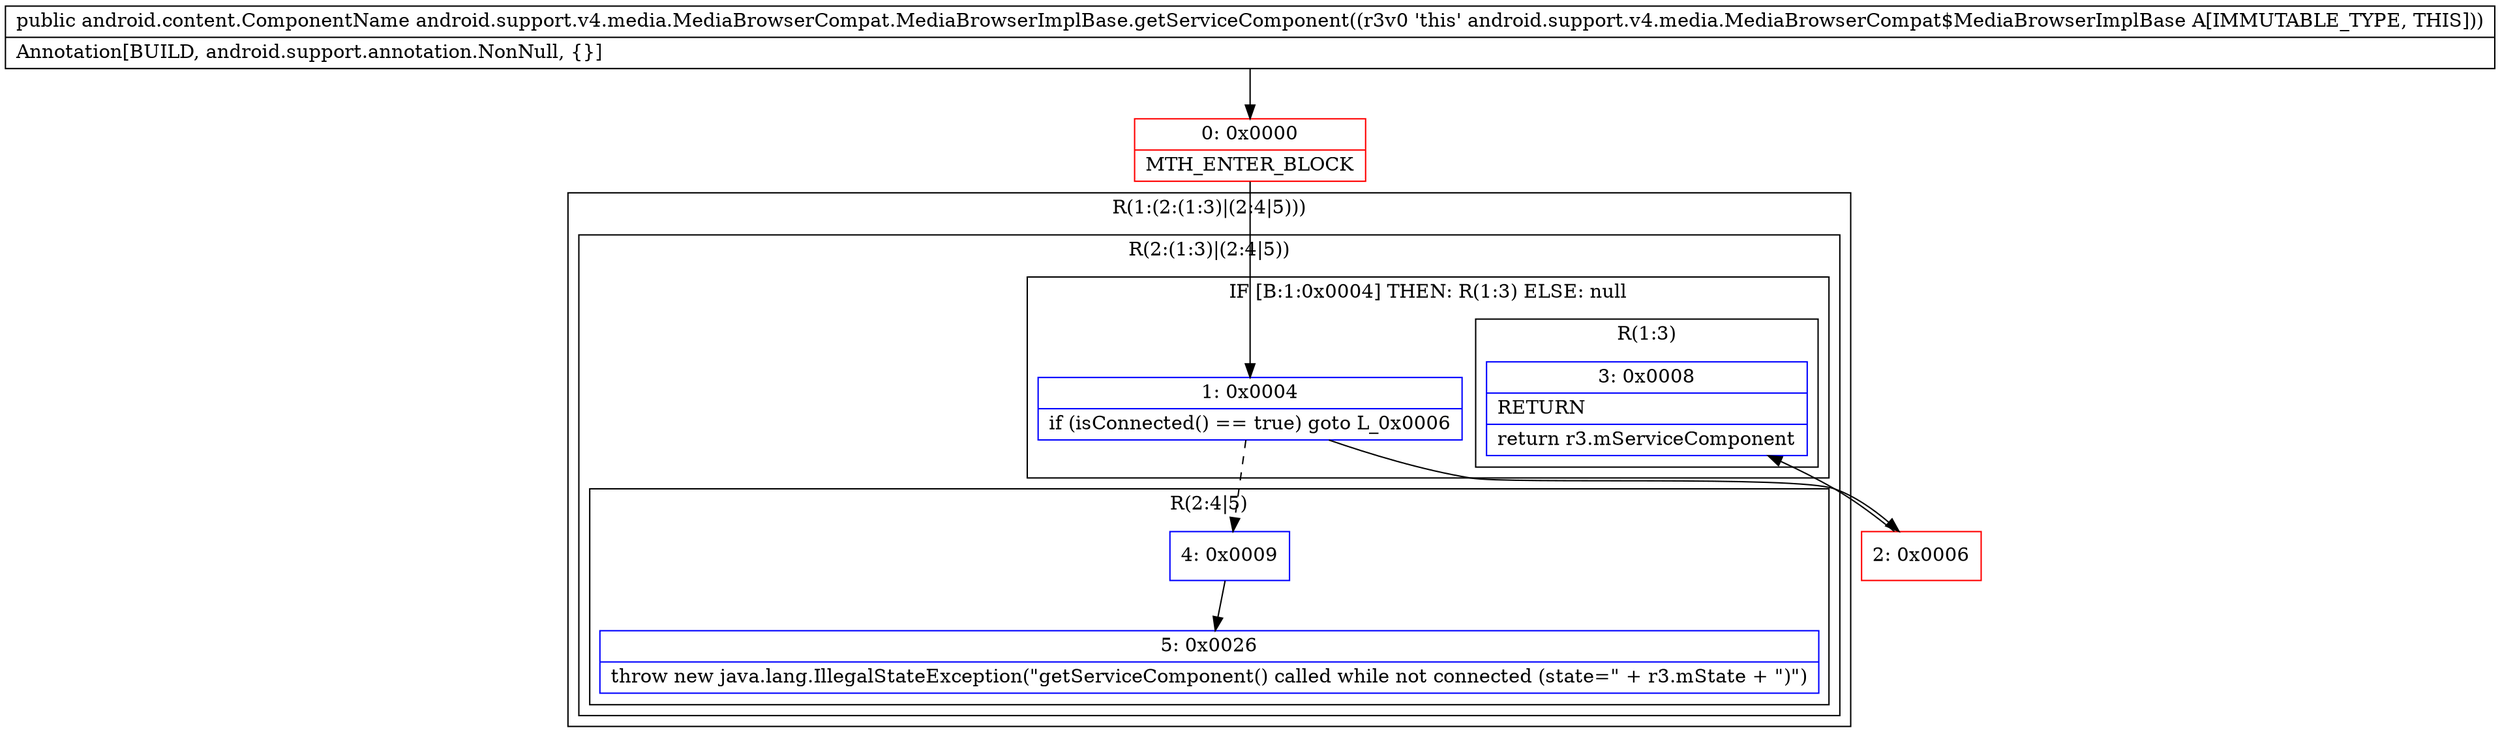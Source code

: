 digraph "CFG forandroid.support.v4.media.MediaBrowserCompat.MediaBrowserImplBase.getServiceComponent()Landroid\/content\/ComponentName;" {
subgraph cluster_Region_1237447875 {
label = "R(1:(2:(1:3)|(2:4|5)))";
node [shape=record,color=blue];
subgraph cluster_Region_2045583017 {
label = "R(2:(1:3)|(2:4|5))";
node [shape=record,color=blue];
subgraph cluster_IfRegion_827298508 {
label = "IF [B:1:0x0004] THEN: R(1:3) ELSE: null";
node [shape=record,color=blue];
Node_1 [shape=record,label="{1\:\ 0x0004|if (isConnected() == true) goto L_0x0006\l}"];
subgraph cluster_Region_1935483934 {
label = "R(1:3)";
node [shape=record,color=blue];
Node_3 [shape=record,label="{3\:\ 0x0008|RETURN\l|return r3.mServiceComponent\l}"];
}
}
subgraph cluster_Region_905748826 {
label = "R(2:4|5)";
node [shape=record,color=blue];
Node_4 [shape=record,label="{4\:\ 0x0009}"];
Node_5 [shape=record,label="{5\:\ 0x0026|throw new java.lang.IllegalStateException(\"getServiceComponent() called while not connected (state=\" + r3.mState + \")\")\l}"];
}
}
}
Node_0 [shape=record,color=red,label="{0\:\ 0x0000|MTH_ENTER_BLOCK\l}"];
Node_2 [shape=record,color=red,label="{2\:\ 0x0006}"];
MethodNode[shape=record,label="{public android.content.ComponentName android.support.v4.media.MediaBrowserCompat.MediaBrowserImplBase.getServiceComponent((r3v0 'this' android.support.v4.media.MediaBrowserCompat$MediaBrowserImplBase A[IMMUTABLE_TYPE, THIS]))  | Annotation[BUILD, android.support.annotation.NonNull, \{\}]\l}"];
MethodNode -> Node_0;
Node_1 -> Node_2;
Node_1 -> Node_4[style=dashed];
Node_4 -> Node_5;
Node_0 -> Node_1;
Node_2 -> Node_3;
}

